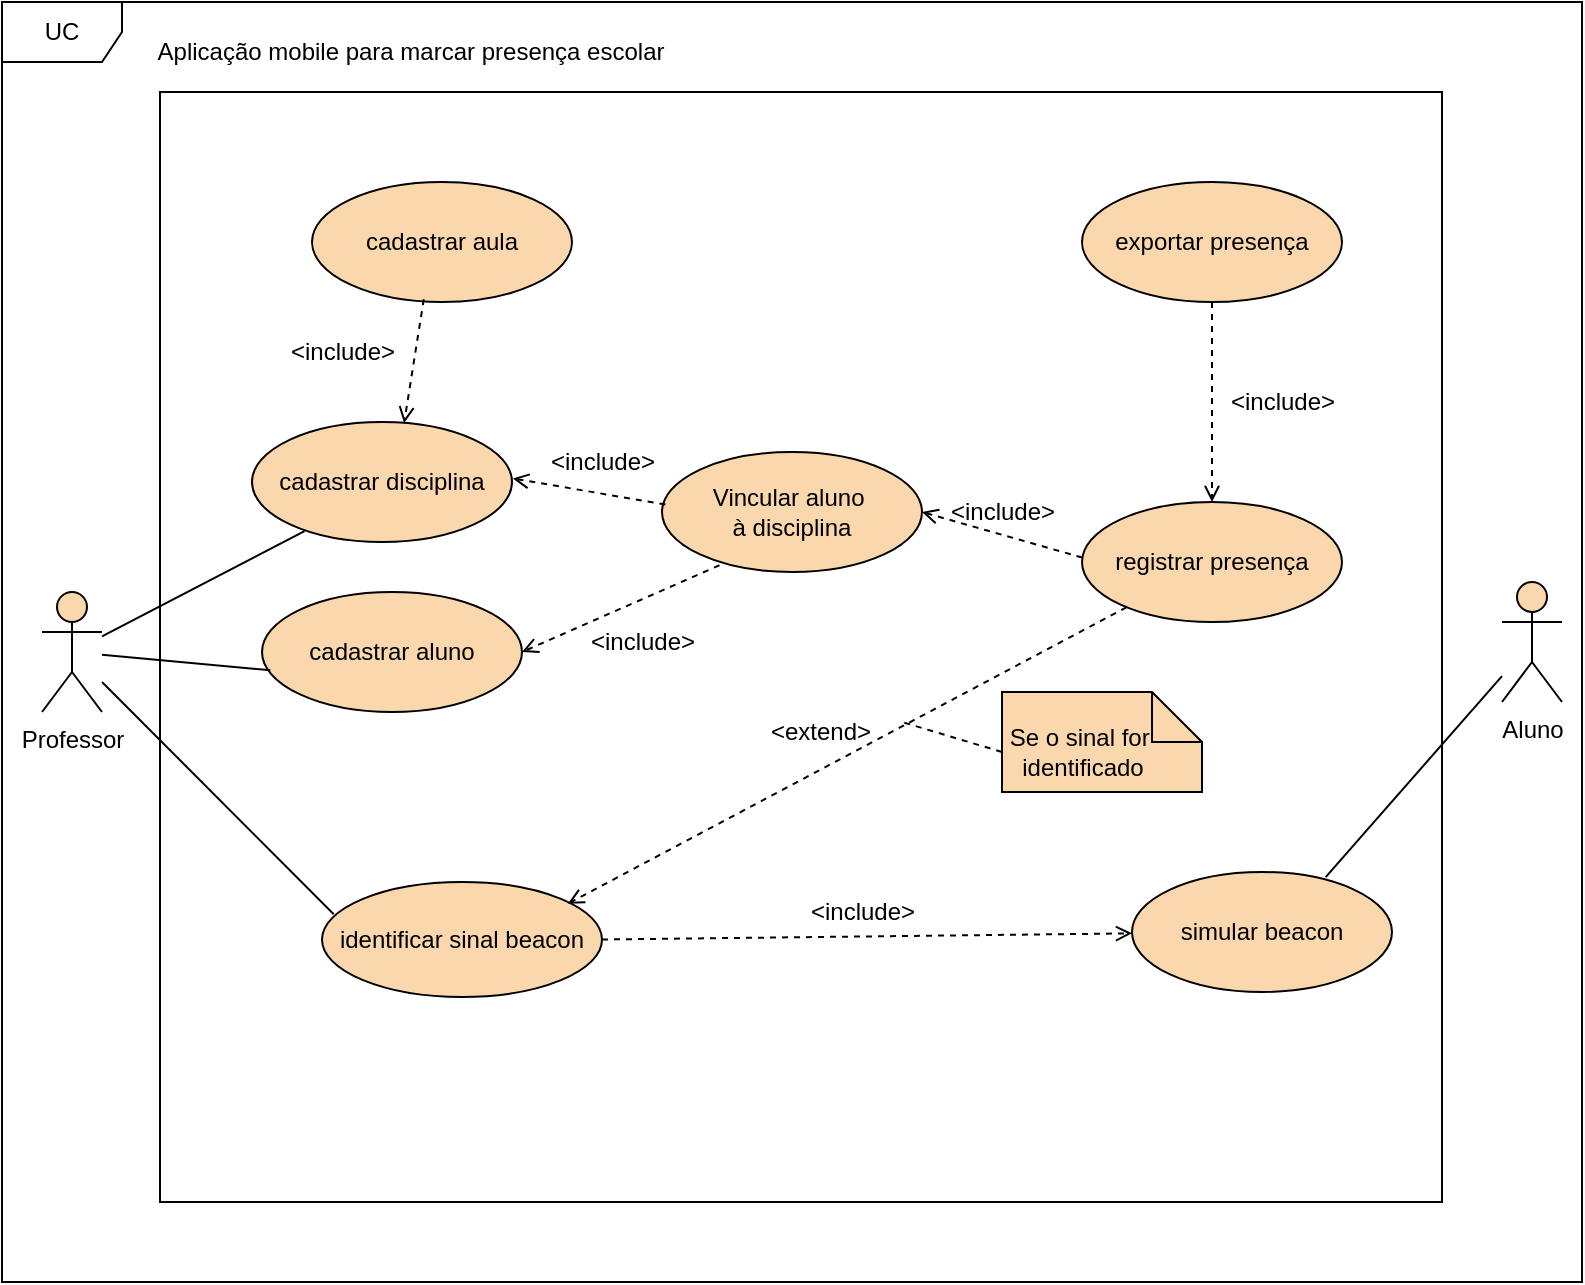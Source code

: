 <mxfile version="24.7.6">
  <diagram name="Página-1" id="YU4Dycjnp7gRYJhIwkAn">
    <mxGraphModel dx="1050" dy="691" grid="1" gridSize="10" guides="1" tooltips="1" connect="1" arrows="1" fold="1" page="1" pageScale="1" pageWidth="827" pageHeight="1169" math="0" shadow="0">
      <root>
        <mxCell id="0" />
        <mxCell id="1" parent="0" />
        <mxCell id="-gvgmfCJkRDJtBgIJwlY-41" value="" style="rounded=0;whiteSpace=wrap;html=1;" parent="1" vertex="1">
          <mxGeometry x="159" y="65" width="641" height="555" as="geometry" />
        </mxCell>
        <mxCell id="-gvgmfCJkRDJtBgIJwlY-1" value="Professor" style="shape=umlActor;verticalLabelPosition=bottom;verticalAlign=top;html=1;outlineConnect=0;fillColor=#fad7ac;strokeColor=#000000;" parent="1" vertex="1">
          <mxGeometry x="100" y="315" width="30" height="60" as="geometry" />
        </mxCell>
        <mxCell id="-gvgmfCJkRDJtBgIJwlY-2" value="Aluno" style="shape=umlActor;verticalLabelPosition=bottom;verticalAlign=top;html=1;outlineConnect=0;fillColor=#fad7ac;strokeColor=#000000;" parent="1" vertex="1">
          <mxGeometry x="830" y="310" width="30" height="60" as="geometry" />
        </mxCell>
        <mxCell id="-gvgmfCJkRDJtBgIJwlY-3" value="simular beacon" style="ellipse;whiteSpace=wrap;html=1;fillColor=#fad7ac;strokeColor=#000000;" parent="1" vertex="1">
          <mxGeometry x="645" y="455" width="130" height="60" as="geometry" />
        </mxCell>
        <mxCell id="-gvgmfCJkRDJtBgIJwlY-7" value="Aplicação mobile para marcar presença escolar" style="text;html=1;align=center;verticalAlign=middle;resizable=0;points=[];autosize=1;strokeColor=none;fillColor=none;" parent="1" vertex="1">
          <mxGeometry x="144" y="30" width="280" height="30" as="geometry" />
        </mxCell>
        <mxCell id="-gvgmfCJkRDJtBgIJwlY-19" style="rounded=0;orthogonalLoop=1;jettySize=auto;html=1;exitX=1;exitY=0.5;exitDx=0;exitDy=0;dashed=1;endArrow=open;endFill=0;" parent="1" source="-gvgmfCJkRDJtBgIJwlY-8" target="-gvgmfCJkRDJtBgIJwlY-3" edge="1">
          <mxGeometry relative="1" as="geometry">
            <mxPoint x="394" y="657.5" as="sourcePoint" />
            <mxPoint x="544" y="570" as="targetPoint" />
          </mxGeometry>
        </mxCell>
        <mxCell id="-gvgmfCJkRDJtBgIJwlY-8" value="identificar sinal beacon" style="ellipse;whiteSpace=wrap;html=1;fillColor=#fad7ac;strokeColor=#000000;" parent="1" vertex="1">
          <mxGeometry x="240" y="460" width="140" height="57.5" as="geometry" />
        </mxCell>
        <mxCell id="-gvgmfCJkRDJtBgIJwlY-17" style="rounded=0;orthogonalLoop=1;jettySize=auto;html=1;exitX=0.745;exitY=0.042;exitDx=0;exitDy=0;strokeColor=default;endArrow=none;endFill=0;exitPerimeter=0;" parent="1" source="-gvgmfCJkRDJtBgIJwlY-3" target="-gvgmfCJkRDJtBgIJwlY-2" edge="1">
          <mxGeometry relative="1" as="geometry">
            <mxPoint x="510" y="520" as="sourcePoint" />
            <mxPoint x="840" y="415" as="targetPoint" />
          </mxGeometry>
        </mxCell>
        <mxCell id="-gvgmfCJkRDJtBgIJwlY-20" value="&amp;lt;include&amp;gt;" style="text;html=1;align=center;verticalAlign=middle;resizable=0;points=[];autosize=1;strokeColor=none;fillColor=none;" parent="1" vertex="1">
          <mxGeometry x="470" y="460" width="80" height="30" as="geometry" />
        </mxCell>
        <mxCell id="-gvgmfCJkRDJtBgIJwlY-21" value="registrar presença" style="ellipse;whiteSpace=wrap;html=1;fillColor=#fad7ac;strokeColor=#000000;" parent="1" vertex="1">
          <mxGeometry x="620" y="270" width="130" height="60" as="geometry" />
        </mxCell>
        <mxCell id="-gvgmfCJkRDJtBgIJwlY-27" style="rounded=0;orthogonalLoop=1;jettySize=auto;html=1;dashed=1;endArrow=open;endFill=0;entryX=0.5;entryY=0;entryDx=0;entryDy=0;" parent="1" source="-gvgmfCJkRDJtBgIJwlY-25" target="-gvgmfCJkRDJtBgIJwlY-21" edge="1">
          <mxGeometry relative="1" as="geometry" />
        </mxCell>
        <mxCell id="-gvgmfCJkRDJtBgIJwlY-25" value="exportar presença" style="ellipse;whiteSpace=wrap;html=1;fillColor=#fad7ac;strokeColor=#000000;" parent="1" vertex="1">
          <mxGeometry x="620" y="110" width="130" height="60" as="geometry" />
        </mxCell>
        <mxCell id="-gvgmfCJkRDJtBgIJwlY-26" value="&amp;lt;include&amp;gt;" style="text;html=1;align=center;verticalAlign=middle;resizable=0;points=[];autosize=1;strokeColor=none;fillColor=none;" parent="1" vertex="1">
          <mxGeometry x="680" y="205" width="80" height="30" as="geometry" />
        </mxCell>
        <mxCell id="-gvgmfCJkRDJtBgIJwlY-40" value="UC" style="shape=umlFrame;whiteSpace=wrap;html=1;pointerEvents=0;fillColor=#FFFFFF;" parent="1" vertex="1">
          <mxGeometry x="80" y="20" width="790" height="640" as="geometry" />
        </mxCell>
        <mxCell id="1AUR4HAP6LAa8ERAQfpp-2" style="rounded=0;orthogonalLoop=1;jettySize=auto;html=1;dashed=1;endArrow=open;endFill=0;entryX=0.878;entryY=0.189;entryDx=0;entryDy=0;entryPerimeter=0;" parent="1" source="-gvgmfCJkRDJtBgIJwlY-21" target="-gvgmfCJkRDJtBgIJwlY-8" edge="1">
          <mxGeometry relative="1" as="geometry">
            <mxPoint x="350" y="555" as="sourcePoint" />
            <mxPoint x="340" y="440" as="targetPoint" />
          </mxGeometry>
        </mxCell>
        <mxCell id="1AUR4HAP6LAa8ERAQfpp-3" value="&amp;lt;extend&amp;gt;" style="text;html=1;align=center;verticalAlign=middle;resizable=0;points=[];autosize=1;strokeColor=none;fillColor=none;" parent="1" vertex="1">
          <mxGeometry x="454" y="370" width="70" height="30" as="geometry" />
        </mxCell>
        <mxCell id="1AUR4HAP6LAa8ERAQfpp-4" value="" style="shape=note2;boundedLbl=1;whiteSpace=wrap;html=1;size=25;verticalAlign=top;align=center;fillColor=#FAD7AC;strokeColor=#000000;" parent="1" vertex="1">
          <mxGeometry x="580" y="365" width="100" height="50" as="geometry" />
        </mxCell>
        <mxCell id="1AUR4HAP6LAa8ERAQfpp-5" style="rounded=0;orthogonalLoop=1;jettySize=auto;html=1;dashed=1;endArrow=none;endFill=0;exitX=0.1;exitY=0.5;exitDx=0;exitDy=0;exitPerimeter=0;" parent="1" source="1AUR4HAP6LAa8ERAQfpp-6" edge="1">
          <mxGeometry relative="1" as="geometry">
            <mxPoint x="610" y="355" as="sourcePoint" />
            <mxPoint x="530" y="380" as="targetPoint" />
          </mxGeometry>
        </mxCell>
        <mxCell id="1AUR4HAP6LAa8ERAQfpp-6" value="Se o sinal for&amp;nbsp;&lt;div&gt;identificado&lt;/div&gt;" style="text;html=1;align=center;verticalAlign=middle;resizable=0;points=[];autosize=1;strokeColor=none;fillColor=none;" parent="1" vertex="1">
          <mxGeometry x="570" y="375" width="100" height="40" as="geometry" />
        </mxCell>
        <mxCell id="1AUR4HAP6LAa8ERAQfpp-7" value="cadastrar aluno" style="ellipse;whiteSpace=wrap;html=1;fillColor=#fad7ac;strokeColor=#000000;" parent="1" vertex="1">
          <mxGeometry x="210" y="315" width="130" height="60" as="geometry" />
        </mxCell>
        <mxCell id="1AUR4HAP6LAa8ERAQfpp-8" value="cadastrar disciplina" style="ellipse;whiteSpace=wrap;html=1;fillColor=#fad7ac;strokeColor=#000000;" parent="1" vertex="1">
          <mxGeometry x="205" y="230" width="130" height="60" as="geometry" />
        </mxCell>
        <mxCell id="1AUR4HAP6LAa8ERAQfpp-9" value="cadastrar aula" style="ellipse;whiteSpace=wrap;html=1;fillColor=#fad7ac;strokeColor=#000000;" parent="1" vertex="1">
          <mxGeometry x="235" y="110" width="130" height="60" as="geometry" />
        </mxCell>
        <mxCell id="1AUR4HAP6LAa8ERAQfpp-10" style="rounded=0;orthogonalLoop=1;jettySize=auto;html=1;entryX=0.032;entryY=0.652;entryDx=0;entryDy=0;strokeColor=default;endArrow=none;endFill=0;entryPerimeter=0;" parent="1" source="-gvgmfCJkRDJtBgIJwlY-1" target="1AUR4HAP6LAa8ERAQfpp-7" edge="1">
          <mxGeometry relative="1" as="geometry">
            <mxPoint x="120" y="350" as="sourcePoint" />
            <mxPoint x="425" y="416" as="targetPoint" />
          </mxGeometry>
        </mxCell>
        <mxCell id="1AUR4HAP6LAa8ERAQfpp-13" style="rounded=0;orthogonalLoop=1;jettySize=auto;html=1;entryX=0.202;entryY=0.909;entryDx=0;entryDy=0;strokeColor=default;endArrow=none;endFill=0;entryPerimeter=0;" parent="1" source="-gvgmfCJkRDJtBgIJwlY-1" target="1AUR4HAP6LAa8ERAQfpp-8" edge="1">
          <mxGeometry relative="1" as="geometry">
            <mxPoint x="164" y="393.5" as="sourcePoint" />
            <mxPoint x="219" y="340" as="targetPoint" />
          </mxGeometry>
        </mxCell>
        <mxCell id="1AUR4HAP6LAa8ERAQfpp-14" style="rounded=0;orthogonalLoop=1;jettySize=auto;html=1;dashed=1;endArrow=open;endFill=0;entryX=0.585;entryY=0.009;entryDx=0;entryDy=0;exitX=0.43;exitY=0.977;exitDx=0;exitDy=0;exitPerimeter=0;entryPerimeter=0;" parent="1" source="1AUR4HAP6LAa8ERAQfpp-9" target="1AUR4HAP6LAa8ERAQfpp-8" edge="1">
          <mxGeometry relative="1" as="geometry">
            <mxPoint x="565" y="200" as="sourcePoint" />
            <mxPoint x="480" y="200" as="targetPoint" />
          </mxGeometry>
        </mxCell>
        <mxCell id="1AUR4HAP6LAa8ERAQfpp-16" style="rounded=0;orthogonalLoop=1;jettySize=auto;html=1;dashed=1;endArrow=open;endFill=0;entryX=1;entryY=0.5;entryDx=0;entryDy=0;exitX=0.001;exitY=0.463;exitDx=0;exitDy=0;exitPerimeter=0;" parent="1" source="-gvgmfCJkRDJtBgIJwlY-21" target="A8jrEeyfnqkZN0Z29jdg-2" edge="1">
          <mxGeometry relative="1" as="geometry">
            <mxPoint x="354.5" y="300" as="sourcePoint" />
            <mxPoint x="395.5" y="352" as="targetPoint" />
          </mxGeometry>
        </mxCell>
        <mxCell id="1AUR4HAP6LAa8ERAQfpp-18" value="&amp;lt;include&amp;gt;" style="text;html=1;align=center;verticalAlign=middle;resizable=0;points=[];autosize=1;strokeColor=none;fillColor=none;" parent="1" vertex="1">
          <mxGeometry x="210" y="180" width="80" height="30" as="geometry" />
        </mxCell>
        <mxCell id="1AUR4HAP6LAa8ERAQfpp-19" value="&amp;lt;include&amp;gt;" style="text;html=1;align=center;verticalAlign=middle;resizable=0;points=[];autosize=1;strokeColor=none;fillColor=none;" parent="1" vertex="1">
          <mxGeometry x="540" y="260" width="80" height="30" as="geometry" />
        </mxCell>
        <mxCell id="A8jrEeyfnqkZN0Z29jdg-2" value="Vincular aluno&amp;nbsp;&lt;div&gt;à disciplina&lt;/div&gt;" style="ellipse;whiteSpace=wrap;html=1;fillColor=#fad7ac;strokeColor=#000000;" vertex="1" parent="1">
          <mxGeometry x="410" y="245" width="130" height="60" as="geometry" />
        </mxCell>
        <mxCell id="A8jrEeyfnqkZN0Z29jdg-3" style="rounded=0;orthogonalLoop=1;jettySize=auto;html=1;dashed=1;endArrow=open;endFill=0;entryX=1.003;entryY=0.471;entryDx=0;entryDy=0;exitX=0.013;exitY=0.437;exitDx=0;exitDy=0;exitPerimeter=0;entryPerimeter=0;" edge="1" parent="1" source="A8jrEeyfnqkZN0Z29jdg-2" target="1AUR4HAP6LAa8ERAQfpp-8">
          <mxGeometry relative="1" as="geometry">
            <mxPoint x="604" y="160" as="sourcePoint" />
            <mxPoint x="531" y="254" as="targetPoint" />
          </mxGeometry>
        </mxCell>
        <mxCell id="A8jrEeyfnqkZN0Z29jdg-4" value="&amp;lt;include&amp;gt;" style="text;html=1;align=center;verticalAlign=middle;resizable=0;points=[];autosize=1;strokeColor=none;fillColor=none;" vertex="1" parent="1">
          <mxGeometry x="340" y="235" width="80" height="30" as="geometry" />
        </mxCell>
        <mxCell id="A8jrEeyfnqkZN0Z29jdg-6" value="&amp;lt;include&amp;gt;" style="text;html=1;align=center;verticalAlign=middle;resizable=0;points=[];autosize=1;strokeColor=none;fillColor=none;" vertex="1" parent="1">
          <mxGeometry x="360" y="325" width="80" height="30" as="geometry" />
        </mxCell>
        <mxCell id="A8jrEeyfnqkZN0Z29jdg-7" style="rounded=0;orthogonalLoop=1;jettySize=auto;html=1;dashed=1;endArrow=open;endFill=0;entryX=1;entryY=0.5;entryDx=0;entryDy=0;exitX=0.221;exitY=0.944;exitDx=0;exitDy=0;exitPerimeter=0;" edge="1" parent="1" source="A8jrEeyfnqkZN0Z29jdg-2" target="1AUR4HAP6LAa8ERAQfpp-7">
          <mxGeometry relative="1" as="geometry">
            <mxPoint x="604" y="160" as="sourcePoint" />
            <mxPoint x="531" y="254" as="targetPoint" />
          </mxGeometry>
        </mxCell>
        <mxCell id="A8jrEeyfnqkZN0Z29jdg-10" style="rounded=0;orthogonalLoop=1;jettySize=auto;html=1;entryX=0.042;entryY=0.28;entryDx=0;entryDy=0;strokeColor=default;endArrow=none;endFill=0;entryPerimeter=0;" edge="1" parent="1" source="-gvgmfCJkRDJtBgIJwlY-1" target="-gvgmfCJkRDJtBgIJwlY-8">
          <mxGeometry relative="1" as="geometry">
            <mxPoint x="120" y="350" as="sourcePoint" />
            <mxPoint x="224" y="364" as="targetPoint" />
          </mxGeometry>
        </mxCell>
      </root>
    </mxGraphModel>
  </diagram>
</mxfile>
